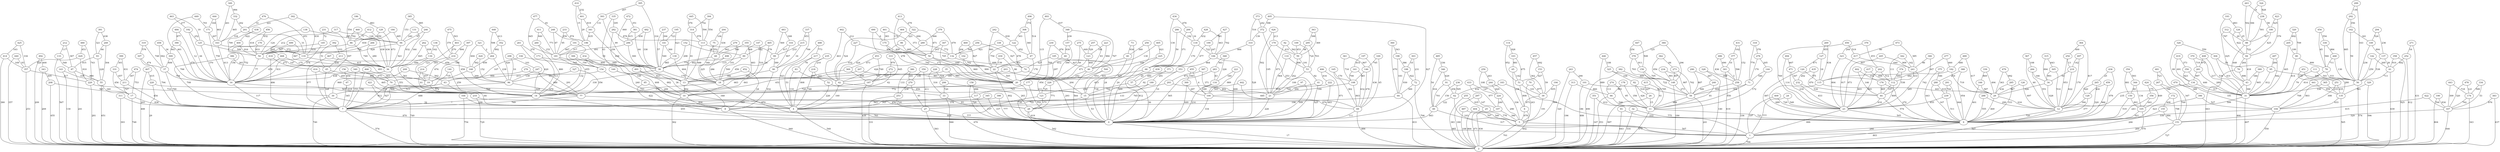 strict graph G {
0;
1;
2;
4;
5;
6;
7;
8;
9;
10;
11;
12;
13;
14;
15;
16;
17;
18;
19;
20;
21;
22;
23;
24;
25;
26;
27;
28;
29;
30;
31;
32;
33;
34;
35;
36;
37;
38;
39;
40;
41;
42;
43;
44;
45;
46;
47;
48;
49;
50;
51;
52;
53;
54;
55;
56;
57;
58;
59;
60;
61;
62;
63;
64;
65;
66;
67;
68;
69;
70;
71;
72;
73;
74;
75;
76;
77;
78;
79;
80;
81;
82;
83;
84;
85;
86;
87;
88;
89;
90;
91;
92;
93;
94;
95;
96;
97;
98;
99;
100;
101;
102;
103;
104;
105;
106;
107;
108;
109;
110;
111;
112;
113;
114;
115;
116;
117;
118;
119;
120;
121;
122;
123;
124;
125;
126;
127;
128;
129;
130;
131;
132;
133;
134;
135;
136;
137;
138;
139;
140;
141;
142;
143;
144;
145;
146;
147;
148;
149;
150;
151;
152;
153;
154;
155;
156;
157;
158;
159;
160;
161;
162;
163;
164;
165;
166;
167;
168;
169;
170;
171;
172;
173;
174;
175;
176;
177;
178;
179;
180;
181;
182;
183;
184;
185;
186;
187;
188;
189;
190;
191;
192;
193;
194;
195;
196;
197;
198;
199;
200;
201;
202;
203;
204;
205;
206;
207;
208;
209;
210;
211;
212;
213;
214;
215;
216;
217;
218;
219;
220;
221;
222;
223;
224;
225;
226;
227;
228;
229;
230;
231;
232;
233;
234;
235;
236;
237;
238;
239;
240;
241;
242;
243;
244;
245;
246;
247;
248;
249;
250;
251;
252;
253;
254;
255;
256;
257;
258;
259;
260;
261;
262;
263;
264;
265;
266;
267;
268;
269;
270;
271;
272;
273;
274;
275;
276;
277;
278;
279;
280;
281;
282;
283;
284;
285;
286;
287;
288;
289;
290;
291;
292;
293;
294;
295;
296;
297;
298;
299;
300;
301;
302;
303;
304;
305;
306;
307;
308;
309;
310;
311;
312;
313;
314;
315;
316;
317;
318;
319;
320;
321;
322;
323;
324;
325;
326;
327;
328;
329;
330;
331;
332;
333;
334;
335;
336;
337;
338;
339;
340;
341;
342;
343;
344;
345;
346;
347;
348;
349;
350;
351;
352;
353;
354;
355;
356;
357;
358;
359;
360;
361;
362;
363;
364;
365;
366;
367;
368;
369;
370;
371;
372;
373;
374;
375;
376;
377;
378;
379;
380;
381;
382;
383;
384;
385;
386;
387;
388;
389;
390;
391;
392;
393;
394;
395;
396;
397;
398;
399;
400;
401;
402;
403;
404;
405;
406;
407;
408;
409;
410;
411;
412;
413;
414;
415;
416;
417;
418;
419;
420;
421;
422;
423;
424;
425;
426;
427;
428;
429;
430;
431;
432;
433;
434;
435;
436;
437;
438;
439;
440;
441;
442;
443;
444;
445;
446;
447;
448;
449;
450;
451;
452;
453;
454;
455;
456;
457;
458;
459;
460;
461;
462;
463;
464;
465;
466;
467;
468;
469;
470;
471;
472;
473;
474;
475;
476;
477;
478;
479;
480;
481;
482;
483;
484;
485;
486;
487;
488;
489;
490;
491;
492;
493;
494;
495;
496;
497;
498;
499;
500;
4 -- 0 [label=848];
25 -- 5 [label=776];
453 -- 369 [label=473];
82 -- 26 [label=518];
347 -- 50 [label=203];
354 -- 150 [label=881];
331 -- 211 [label=457];
365 -- 104 [label=803];
430 -- 22 [label=139];
190 -- 2 [label=804];
102 -- 20 [label=999];
469 -- 102 [label=204];
477 -- 248 [label=81];
95 -- 56 [label=596];
153 -- 39 [label=59];
15 -- 4 [label=376];
182 -- 29 [label=719];
242 -- 122 [label=939];
275 -- 20 [label=59];
280 -- 239 [label=619];
403 -- 216 [label=270];
438 -- 400 [label=622];
144 -- 11 [label=172];
454 -- 78 [label=65];
262 -- 36 [label=845];
30 -- 4 [label=32];
36 -- 14 [label=551];
279 -- 48 [label=943];
315 -- 305 [label=643];
381 -- 296 [label=815];
10 -- 2 [label=362];
132 -- 74 [label=688];
386 -- 45 [label=261];
228 -- 206 [label=524];
33 -- 2 [label=946];
113 -- 99 [label=179];
425 -- 357 [label=334];
105 -- 9 [label=921];
175 -- 50 [label=409];
375 -- 280 [label=346];
263 -- 88 [label=502];
401 -- 196 [label=29];
401 -- 341 [label=819];
369 -- 187 [label=550];
476 -- 119 [label=651];
200 -- 68 [label=371];
292 -- 162 [label=356];
188 -- 72 [label=922];
466 -- 79 [label=363];
110 -- 53 [label=486];
40 -- 0 [label=738];
229 -- 30 [label=710];
129 -- 36 [label=673];
422 -- 167 [label=764];
134 -- 31 [label=317];
147 -- 89 [label=468];
299 -- 292 [label=136];
137 -- 56 [label=538];
305 -- 12 [label=514];
338 -- 74 [label=478];
337 -- 215 [label=651];
193 -- 124 [label=883];
74 -- 42 [label=185];
277 -- 182 [label=660];
157 -- 20 [label=390];
233 -- 196 [label=874];
353 -- 189 [label=291];
289 -- 42 [label=424];
174 -- 167 [label=762];
378 -- 159 [label=911];
165 -- 69 [label=362];
265 -- 128 [label=920];
237 -- 141 [label=394];
437 -- 23 [label=403];
297 -- 107 [label=147];
108 -- 69 [label=803];
421 -- 210 [label=359];
357 -- 229 [label=417];
159 -- 58 [label=722];
266 -- 36 [label=280];
94 -- 54 [label=828];
163 -- 119 [label=572];
271 -- 252 [label=16];
272 -- 10 [label=42];
243 -- 101 [label=290];
429 -- 357 [label=526];
445 -- 314 [label=376];
420 -- 96 [label=152];
5 -- 2 [label=701];
441 -- 104 [label=708];
476 -- 201 [label=14];
116 -- 100 [label=189];
474 -- 17 [label=753];
122 -- 22 [label=754];
26 -- 2 [label=997];
218 -- 4 [label=748];
126 -- 12 [label=697];
235 -- 218 [label=210];
478 -- 167 [label=320];
51 -- 6 [label=808];
457 -- 153 [label=692];
451 -- 251 [label=126];
358 -- 61 [label=910];
469 -- 22 [label=827];
253 -- 2 [label=331];
465 -- 89 [label=952];
396 -- 9 [label=623];
213 -- 45 [label=856];
290 -- 240 [label=267];
306 -- 4 [label=608];
281 -- 31 [label=280];
346 -- 49 [label=916];
406 -- 0 [label=871];
395 -- 393 [label=207];
61 -- 2 [label=639];
409 -- 1 [label=197];
69 -- 2 [label=484];
80 -- 31 [label=414];
148 -- 58 [label=273];
154 -- 63 [label=213];
181 -- 38 [label=940];
194 -- 5 [label=994];
107 -- 2 [label=830];
261 -- 173 [label=270];
120 -- 9 [label=487];
66 -- 2 [label=353];
296 -- 38 [label=300];
62 -- 1 [label=103];
363 -- 59 [label=369];
399 -- 331 [label=301];
495 -- 372 [label=398];
229 -- 2 [label=281];
325 -- 82 [label=106];
349 -- 163 [label=261];
241 -- 112 [label=433];
250 -- 0 [label=24];
167 -- 2 [label=646];
285 -- 29 [label=434];
187 -- 2 [label=459];
340 -- 79 [label=975];
499 -- 468 [label=695];
28 -- 2 [label=542];
436 -- 265 [label=25];
383 -- 167 [label=876];
29 -- 9 [label=469];
376 -- 202 [label=453];
47 -- 20 [label=178];
206 -- 33 [label=720];
431 -- 377 [label=102];
88 -- 84 [label=722];
300 -- 0 [label=449];
142 -- 56 [label=259];
96 -- 77 [label=676];
427 -- 106 [label=702];
211 -- 7 [label=454];
232 -- 23 [label=833];
92 -- 59 [label=562];
446 -- 11 [label=889];
482 -- 38 [label=338];
258 -- 2 [label=336];
203 -- 18 [label=745];
192 -- 16 [label=44];
224 -- 107 [label=240];
418 -- 7 [label=486];
382 -- 2 [label=490];
113 -- 13 [label=688];
138 -- 54 [label=124];
30 -- 2 [label=740];
149 -- 56 [label=236];
298 -- 247 [label=101];
410 -- 401 [label=232];
484 -- 390 [label=877];
114 -- 51 [label=952];
456 -- 54 [label=618];
117 -- 7 [label=549];
411 -- 181 [label=771];
338 -- 132 [label=921];
427 -- 199 [label=591];
489 -- 29 [label=417];
496 -- 308 [label=374];
492 -- 343 [label=400];
460 -- 86 [label=792];
7 -- 2 [label=574];
31 -- 12 [label=599];
48 -- 18 [label=225];
104 -- 9 [label=339];
361 -- 108 [label=716];
201 -- 119 [label=31];
252 -- 61 [label=842];
20 -- 0 [label=730];
162 -- 149 [label=341];
174 -- 2 [label=343];
220 -- 2 [label=29];
490 -- 175 [label=6];
433 -- 224 [label=147];
397 -- 19 [label=348];
115 -- 9 [label=689];
89 -- 38 [label=115];
136 -- 14 [label=658];
307 -- 37 [label=474];
253 -- 27 [label=724];
228 -- 33 [label=316];
494 -- 471 [label=667];
267 -- 151 [label=709];
376 -- 323 [label=244];
318 -- 71 [label=776];
114 -- 103 [label=928];
75 -- 18 [label=348];
86 -- 54 [label=618];
169 -- 146 [label=745];
251 -- 135 [label=635];
328 -- 2 [label=140];
335 -- 282 [label=185];
380 -- 253 [label=133];
111 -- 56 [label=541];
394 -- 113 [label=554];
173 -- 14 [label=513];
168 -- 96 [label=269];
112 -- 23 [label=809];
20 -- 14 [label=772];
296 -- 181 [label=491];
361 -- 146 [label=907];
366 -- 241 [label=96];
22 -- 0 [label=802];
481 -- 267 [label=723];
384 -- 378 [label=125];
5 -- 1 [label=507];
202 -- 23 [label=841];
279 -- 18 [label=101];
236 -- 62 [label=595];
146 -- 108 [label=345];
76 -- 43 [label=896];
486 -- 301 [label=490];
24 -- 23 [label=548];
317 -- 54 [label=212];
152 -- 38 [label=298];
101 -- 2 [label=488];
495 -- 0 [label=927];
90 -- 13 [label=102];
93 -- 55 [label=228];
421 -- 2 [label=749];
459 -- 9 [label=966];
265 -- 9 [label=320];
290 -- 58 [label=887];
145 -- 54 [label=547];
269 -- 115 [label=634];
0 -- 1 [label=985];
209 -- 30 [label=969];
255 -- 2 [label=383];
341 -- 196 [label=635];
360 -- 198 [label=543];
327 -- 77 [label=356];
431 -- 258 [label=152];
319 -- 37 [label=748];
412 -- 86 [label=71];
259 -- 244 [label=263];
19 -- 14 [label=572];
437 -- 112 [label=896];
161 -- 108 [label=700];
391 -- 249 [label=638];
500 -- 226 [label=653];
364 -- 12 [label=817];
243 -- 2 [label=320];
140 -- 19 [label=735];
417 -- 241 [label=640];
254 -- 219 [label=13];
267 -- 172 [label=786];
232 -- 44 [label=534];
327 -- 96 [label=607];
383 -- 2 [label=637];
368 -- 283 [label=563];
242 -- 22 [label=993];
330 -- 78 [label=584];
191 -- 14 [label=655];
348 -- 20 [label=767];
191 -- 181 [label=667];
487 -- 5 [label=767];
147 -- 18 [label=510];
287 -- 31 [label=842];
357 -- 2 [label=253];
386 -- 7 [label=708];
151 -- 1 [label=269];
480 -- 229 [label=743];
395 -- 38 [label=316];
324 -- 238 [label=928];
103 -- 65 [label=881];
49 -- 0 [label=843];
314 -- 13 [label=81];
285 -- 9 [label=333];
291 -- 9 [label=944];
44 -- 23 [label=418];
311 -- 7 [label=293];
358 -- 2 [label=925];
248 -- 196 [label=459];
435 -- 44 [label=870];
105 -- 2 [label=570];
68 -- 20 [label=525];
12 -- 2 [label=507];
97 -- 21 [label=766];
435 -- 232 [label=202];
259 -- 224 [label=108];
192 -- 125 [label=252];
467 -- 7 [label=977];
475 -- 216 [label=379];
106 -- 0 [label=609];
133 -- 2 [label=567];
38 -- 14 [label=330];
125 -- 16 [label=370];
85 -- 10 [label=289];
162 -- 56 [label=59];
283 -- 116 [label=63];
124 -- 88 [label=25];
146 -- 69 [label=478];
410 -- 196 [label=15];
108 -- 100 [label=199];
459 -- 128 [label=404];
170 -- 16 [label=752];
245 -- 241 [label=909];
67 -- 7 [label=345];
208 -- 17 [label=565];
23 -- 9 [label=505];
219 -- 12 [label=622];
65 -- 6 [label=238];
398 -- 4 [label=345];
367 -- 12 [label=60];
217 -- 83 [label=78];
202 -- 112 [label=512];
13 -- 10 [label=802];
314 -- 113 [label=978];
196 -- 181 [label=317];
388 -- 9 [label=954];
238 -- 180 [label=58];
302 -- 201 [label=221];
419 -- 134 [label=691];
73 -- 40 [label=934];
442 -- 69 [label=685];
497 -- 12 [label=179];
186 -- 86 [label=554];
439 -- 15 [label=615];
221 -- 116 [label=340];
226 -- 28 [label=771];
354 -- 344 [label=593];
74 -- 15 [label=204];
81 -- 2 [label=643];
223 -- 46 [label=984];
293 -- 21 [label=462];
54 -- 16 [label=77];
118 -- 106 [label=722];
393 -- 341 [label=131];
372 -- 0 [label=253];
274 -- 66 [label=113];
237 -- 38 [label=57];
301 -- 258 [label=3];
329 -- 2 [label=596];
460 -- 36 [label=438];
42 -- 4 [label=160];
416 -- 79 [label=245];
16 -- 7 [label=117];
199 -- 68 [label=477];
110 -- 21 [label=964];
9 -- 1 [label=244];
165 -- 108 [label=170];
217 -- 4 [label=53];
227 -- 132 [label=466];
61 -- 56 [label=713];
239 -- 23 [label=855];
277 -- 115 [label=247];
175 -- 20 [label=792];
342 -- 112 [label=111];
275 -- 123 [label=449];
413 -- 322 [label=279];
447 -- 378 [label=254];
129 -- 86 [label=659];
494 -- 23 [label=114];
126 -- 29 [label=927];
8 -- 0 [label=761];
141 -- 139 [label=300];
54 -- 36 [label=147];
468 -- 16 [label=459];
10 -- 8 [label=804];
58 -- 11 [label=884];
375 -- 9 [label=443];
88 -- 43 [label=448];
370 -- 31 [label=217];
135 -- 104 [label=633];
205 -- 80 [label=199];
81 -- 9 [label=222];
172 -- 151 [label=798];
158 -- 117 [label=896];
278 -- 71 [label=170];
131 -- 94 [label=240];
46 -- 0 [label=564];
333 -- 272 [label=979];
95 -- 31 [label=812];
219 -- 34 [label=50];
439 -- 57 [label=20];
14 -- 7 [label=7];
6 -- 5 [label=678];
266 -- 119 [label=768];
316 -- 90 [label=907];
248 -- 181 [label=87];
177 -- 0 [label=552];
385 -- 246 [label=985];
493 -- 20 [label=115];
350 -- 31 [label=446];
334 -- 174 [label=599];
313 -- 66 [label=860];
355 -- 18 [label=483];
388 -- 280 [label=219];
13 -- 8 [label=348];
150 -- 105 [label=801];
339 -- 29 [label=494];
417 -- 23 [label=917];
50 -- 22 [label=646];
216 -- 214 [label=393];
400 -- 54 [label=916];
109 -- 53 [label=724];
424 -- 356 [label=175];
483 -- 316 [label=308];
11 -- 9 [label=721];
227 -- 42 [label=632];
371 -- 15 [label=92];
161 -- 69 [label=632];
206 -- 28 [label=283];
412 -- 36 [label=636];
347 -- 22 [label=745];
400 -- 16 [label=156];
404 -- 2 [label=864];
477 -- 181 [label=845];
260 -- 181 [label=153];
39 -- 6 [label=871];
473 -- 417 [label=80];
133 -- 87 [label=548];
85 -- 8 [label=422];
343 -- 208 [label=495];
339 -- 166 [label=869];
181 -- 14 [label=132];
319 -- 307 [label=576];
405 -- 225 [label=621];
201 -- 163 [label=334];
207 -- 20 [label=961];
369 -- 10 [label=663];
407 -- 2 [label=488];
215 -- 90 [label=16];
387 -- 21 [label=371];
444 -- 171 [label=164];
322 -- 98 [label=221];
244 -- 5 [label=336];
160 -- 10 [label=240];
17 -- 2 [label=748];
57 -- 0 [label=36];
484 -- 16 [label=12];
371 -- 57 [label=480];
169 -- 69 [label=45];
333 -- 187 [label=645];
136 -- 130 [label=162];
255 -- 25 [label=935];
211 -- 17 [label=707];
83 -- 4 [label=110];
76 -- 2 [label=643];
252 -- 2 [label=812];
240 -- 58 [label=500];
87 -- 2 [label=241];
262 -- 130 [label=939];
298 -- 96 [label=10];
344 -- 105 [label=134];
221 -- 100 [label=989];
404 -- 5 [label=540];
438 -- 54 [label=799];
210 -- 2 [label=729];
443 -- 174 [label=718];
196 -- 38 [label=58];
79 -- 7 [label=912];
100 -- 69 [label=870];
416 -- 7 [label=111];
394 -- 314 [label=752];
195 -- 141 [label=723];
434 -- 200 [label=676];
368 -- 116 [label=226];
426 -- 21 [label=502];
402 -- 44 [label=146];
470 -- 104 [label=181];
441 -- 135 [label=959];
286 -- 68 [label=50];
38 -- 18 [label=178];
312 -- 88 [label=20];
284 -- 34 [label=166];
300 -- 100 [label=297];
149 -- 137 [label=894];
403 -- 19 [label=123];
64 -- 2 [label=833];
135 -- 2 [label=565];
230 -- 60 [label=876];
359 -- 270 [label=196];
466 -- 7 [label=356];
189 -- 121 [label=230];
402 -- 176 [label=332];
35 -- 20 [label=941];
58 -- 2 [label=241];
446 -- 325 [label=108];
164 -- 2 [label=754];
163 -- 16 [label=613];
204 -- 75 [label=104];
223 -- 123 [label=191];
24 -- 1 [label=777];
97 -- 0 [label=509];
432 -- 154 [label=733];
449 -- 171 [label=701];
380 -- 270 [label=241];
387 -- 293 [label=872];
440 -- 357 [label=93];
295 -- 53 [label=703];
29 -- 12 [label=616];
316 -- 99 [label=417];
119 -- 36 [label=415];
99 -- 13 [label=650];
373 -- 310 [label=516];
471 -- 232 [label=347];
34 -- 12 [label=628];
321 -- 264 [label=2];
144 -- 71 [label=540];
159 -- 148 [label=705];
1 -- 2 [label=704];
390 -- 309 [label=843];
485 -- 346 [label=336];
189 -- 28 [label=765];
373 -- 372 [label=242];
98 -- 50 [label=685];
21 -- 0 [label=226];
270 -- 27 [label=81];
91 -- 49 [label=701];
183 -- 1 [label=186];
288 -- 9 [label=555];
423 -- 84 [label=379];
324 -- 88 [label=306];
308 -- 47 [label=360];
322 -- 50 [label=671];
309 -- 37 [label=606];
292 -- 56 [label=885];
32 -- 9 [label=775];
233 -- 181 [label=95];
200 -- 118 [label=16];
171 -- 163 [label=207];
26 -- 11 [label=15];
172 -- 155 [label=408];
125 -- 119 [label=599];
489 -- 182 [label=680];
413 -- 50 [label=174];
360 -- 64 [label=670];
444 -- 163 [label=463];
46 -- 20 [label=242];
407 -- 220 [label=615];
84 -- 76 [label=264];
408 -- 281 [label=872];
320 -- 80 [label=709];
303 -- 72 [label=231];
408 -- 31 [label=530];
141 -- 38 [label=549];
207 -- 14 [label=841];
107 -- 5 [label=390];
178 -- 66 [label=851];
464 -- 289 [label=694];
467 -- 168 [label=658];
48 -- 38 [label=778];
498 -- 38 [label=842];
483 -- 99 [label=569];
351 -- 11 [label=612];
419 -- 350 [label=373];
68 -- 0 [label=812];
278 -- 144 [label=205];
308 -- 122 [label=303];
391 -- 93 [label=321];
197 -- 69 [label=436];
14 -- 0 [label=655];
120 -- 115 [label=775];
294 -- 149 [label=524];
18 -- 14 [label=370];
288 -- 12 [label=290];
364 -- 254 [label=400];
370 -- 281 [label=719];
19 -- 7 [label=927];
270 -- 253 [label=238];
362 -- 148 [label=856];
367 -- 284 [label=108];
100 -- 0 [label=334];
295 -- 59 [label=88];
25 -- 2 [label=471];
156 -- 14 [label=465];
194 -- 39 [label=655];
60 -- 20 [label=297];
353 -- 28 [label=10];
448 -- 352 [label=613];
393 -- 38 [label=99];
264 -- 168 [label=659];
51 -- 39 [label=101];
250 -- 40 [label=369];
82 -- 11 [label=426];
384 -- 148 [label=296];
462 -- 227 [label=212];
284 -- 12 [label=551];
17 -- 7 [label=836];
9 -- 2 [label=803];
457 -- 39 [label=362];
230 -- 20 [label=769];
309 -- 16 [label=706];
167 -- 151 [label=329];
236 -- 49 [label=150];
264 -- 96 [label=238];
350 -- 134 [label=923];
225 -- 0 [label=269];
128 -- 12 [label=394];
37 -- 16 [label=764];
155 -- 151 [label=684];
245 -- 23 [label=873];
414 -- 2 [label=380];
490 -- 20 [label=278];
91 -- 62 [label=458];
464 -- 42 [label=524];
463 -- 192 [label=277];
15 -- 0 [label=53];
345 -- 8 [label=563];
45 -- 7 [label=348];
399 -- 211 [label=831];
64 -- 27 [label=196];
447 -- 159 [label=508];
52 -- 4 [label=226];
143 -- 2 [label=130];
173 -- 38 [label=894];
468 -- 36 [label=175];
344 -- 150 [label=69];
180 -- 88 [label=817];
280 -- 9 [label=167];
238 -- 88 [label=501];
424 -- 105 [label=649];
36 -- 16 [label=438];
218 -- 52 [label=241];
118 -- 68 [label=170];
273 -- 148 [label=497];
271 -- 2 [label=431];
145 -- 16 [label=374];
334 -- 167 [label=53];
432 -- 4 [label=38];
156 -- 67 [label=654];
328 -- 258 [label=968];
348 -- 157 [label=239];
224 -- 5 [label=290];
390 -- 16 [label=479];
363 -- 295 [label=398];
315 -- 34 [label=894];
103 -- 51 [label=675];
493 -- 348 [label=637];
341 -- 38 [label=256];
70 -- 5 [label=243];
209 -- 63 [label=562];
356 -- 9 [label=243];
222 -- 15 [label=816];
302 -- 119 [label=418];
317 -- 94 [label=126];
244 -- 224 [label=829];
372 -- 310 [label=139];
454 -- 330 [label=554];
472 -- 296 [label=660];
204 -- 48 [label=436];
461 -- 50 [label=373];
130 -- 36 [label=446];
56 -- 31 [label=338];
109 -- 59 [label=453];
323 -- 202 [label=807];
379 -- 289 [label=666];
256 -- 132 [label=500];
63 -- 4 [label=64];
256 -- 74 [label=927];
301 -- 2 [label=619];
214 -- 14 [label=61];
473 -- 241 [label=385];
93 -- 87 [label=915];
378 -- 148 [label=793];
90 -- 8 [label=932];
282 -- 13 [label=634];
94 -- 36 [label=921];
365 -- 135 [label=219];
429 -- 229 [label=910];
420 -- 168 [label=562];
452 -- 13 [label=386];
166 -- 9 [label=401];
101 -- 58 [label=923];
205 -- 31 [label=465];
377 -- 258 [label=596];
423 -- 180 [label=425];
320 -- 205 [label=492];
131 -- 36 [label=832];
67 -- 14 [label=618];
7 -- 0 [label=870];
132 -- 42 [label=426];
16 -- 14 [label=565];
134 -- 12 [label=235];
127 -- 115 [label=18];
389 -- 43 [label=346];
21 -- 4 [label=722];
117 -- 0 [label=137];
130 -- 14 [label=561];
183 -- 62 [label=432];
83 -- 42 [label=495];
268 -- 56 [label=130];
171 -- 16 [label=758];
31 -- 2 [label=607];
72 -- 2 [label=706];
98 -- 20 [label=172];
190 -- 167 [label=834];
286 -- 118 [label=192];
430 -- 20 [label=86];
40 -- 22 [label=612];
56 -- 2 [label=574];
222 -- 0 [label=483];
332 -- 201 [label=202];
362 -- 273 [label=84];
123 -- 20 [label=471];
32 -- 2 [label=316];
448 -- 264 [label=598];
263 -- 238 [label=8];
389 -- 31 [label=905];
87 -- 55 [label=900];
177 -- 117 [label=743];
482 -- 296 [label=450];
57 -- 15 [label=792];
112 -- 44 [label=197];
199 -- 106 [label=247];
212 -- 133 [label=117];
318 -- 278 [label=378];
261 -- 14 [label=420];
35 -- 14 [label=651];
84 -- 43 [label=418];
249 -- 55 [label=304];
488 -- 4 [label=623];
307 -- 7 [label=794];
246 -- 36 [label=344];
312 -- 43 [label=625];
345 -- 0 [label=337];
71 -- 11 [label=550];
377 -- 301 [label=10];
422 -- 151 [label=615];
170 -- 54 [label=833];
434 -- 68 [label=130];
247 -- 96 [label=139];
53 -- 21 [label=100];
246 -- 94 [label=47];
188 -- 64 [label=930];
325 -- 11 [label=795];
425 -- 414 [label=163];
71 -- 58 [label=308];
500 -- 121 [label=954];
411 -- 260 [label=940];
287 -- 95 [label=284];
269 -- 127 [label=855];
356 -- 105 [label=641];
488 -- 217 [label=773];
257 -- 46 [label=83];
321 -- 168 [label=604];
310 -- 106 [label=866];
294 -- 137 [label=236];
210 -- 28 [label=456];
313 -- 2 [label=196];
28 -- 0 [label=619];
60 -- 46 [label=827];
306 -- 154 [label=750];
374 -- 44 [label=538];
96 -- 7 [label=688];
78 -- 56 [label=333];
397 -- 216 [label=894];
281 -- 134 [label=997];
43 -- 2 [label=466];
310 -- 0 [label=528];
234 -- 58 [label=987];
150 -- 9 [label=519];
27 -- 0 [label=777];
461 -- 175 [label=383];
272 -- 187 [label=447];
106 -- 68 [label=864];
43 -- 31 [label=390];
99 -- 90 [label=389];
247 -- 77 [label=448];
78 -- 31 [label=814];
481 -- 151 [label=347];
442 -- 100 [label=593];
139 -- 38 [label=985];
415 -- 26 [label=227];
42 -- 15 [label=113];
249 -- 93 [label=66];
59 -- 21 [label=242];
153 -- 51 [label=627];
225 -- 46 [label=169];
276 -- 79 [label=999];
305 -- 34 [label=993];
346 -- 91 [label=629];
406 -- 222 [label=416];
455 -- 300 [label=340];
39 -- 5 [label=191];
73 -- 0 [label=24];
257 -- 123 [label=529];
276 -- 77 [label=291];
148 -- 2 [label=184];
176 -- 9 [label=270];
111 -- 31 [label=79];
465 -- 18 [label=24];
72 -- 64 [label=300];
128 -- 9 [label=377];
458 -- 37 [label=942];
326 -- 31 [label=89];
4 -- 2 [label=540];
154 -- 4 [label=793];
359 -- 27 [label=411];
240 -- 11 [label=81];
297 -- 2 [label=180];
498 -- 18 [label=286];
41 -- 0 [label=525];
121 -- 28 [label=171];
492 -- 2 [label=209];
235 -- 4 [label=808];
157 -- 60 [label=939];
453 -- 187 [label=749];
289 -- 132 [label=772];
158 -- 0 [label=720];
176 -- 44 [label=665];
18 -- 0 [label=473];
75 -- 48 [label=552];
168 -- 7 [label=866];
66 -- 11 [label=546];
414 -- 357 [label=169];
449 -- 16 [label=461];
34 -- 29 [label=926];
216 -- 19 [label=674];
352 -- 264 [label=892];
396 -- 104 [label=527];
463 -- 125 [label=19];
486 -- 258 [label=836];
193 -- 84 [label=787];
65 -- 51 [label=142];
139 -- 18 [label=604];
299 -- 56 [label=163];
80 -- 78 [label=899];
336 -- 63 [label=107];
70 -- 39 [label=877];
123 -- 46 [label=460];
323 -- 23 [label=804];
304 -- 95 [label=59];
340 -- 7 [label=153];
415 -- 11 [label=41];
426 -- 179 [label=213];
440 -- 2 [label=357];
198 -- 64 [label=183];
8 -- 2 [label=940];
331 -- 17 [label=456];
336 -- 154 [label=745];
458 -- 309 [label=34];
491 -- 10 [label=882];
445 -- 113 [label=594];
304 -- 31 [label=431];
436 -- 9 [label=878];
178 -- 11 [label=356];
451 -- 135 [label=280];
381 -- 38 [label=64];
283 -- 0 [label=565];
392 -- 213 [label=333];
450 -- 23 [label=769];
452 -- 8 [label=24];
428 -- 106 [label=463];
487 -- 2 [label=108];
55 -- 2 [label=651];
291 -- 239 [label=744];
241 -- 23 [label=285];
52 -- 15 [label=856];
282 -- 113 [label=878];
213 -- 19 [label=493];
166 -- 29 [label=587];
143 -- 55 [label=339];
121 -- 2 [label=670];
215 -- 99 [label=233];
119 -- 16 [label=831];
104 -- 2 [label=550];
164 -- 8 [label=299];
86 -- 36 [label=749];
116 -- 0 [label=214];
231 -- 16 [label=397];
462 -- 42 [label=463];
137 -- 61 [label=26];
33 -- 28 [label=93];
55 -- 17 [label=340];
273 -- 58 [label=702];
480 -- 429 [label=453];
474 -- 211 [label=307];
239 -- 9 [label=511];
49 -- 1 [label=317];
184 -- 94 [label=485];
79 -- 77 [label=769];
352 -- 96 [label=620];
456 -- 170 [label=832];
479 -- 29 [label=363];
260 -- 14 [label=880];
491 -- 13 [label=823];
251 -- 104 [label=308];
59 -- 53 [label=191];
102 -- 22 [label=782];
398 -- 0 [label=777];
450 -- 417 [label=519];
303 -- 188 [label=10];
214 -- 19 [label=457];
479 -- 285 [label=992];
443 -- 167 [label=309];
197 -- 161 [label=814];
185 -- 15 [label=905];
140 -- 14 [label=259];
184 -- 54 [label=830];
379 -- 132 [label=679];
268 -- 78 [label=711];
155 -- 1 [label=266];
455 -- 100 [label=4];
185 -- 74 [label=627];
405 -- 46 [label=130];
409 -- 23 [label=720];
330 -- 268 [label=984];
142 -- 61 [label=269];
23 -- 1 [label=999];
355 -- 48 [label=580];
392 -- 45 [label=51];
433 -- 107 [label=977];
203 -- 0 [label=293];
231 -- 145 [label=72];
212 -- 87 [label=367];
335 -- 13 [label=43];
475 -- 403 [label=503];
12 -- 9 [label=720];
496 -- 47 [label=514];
195 -- 139 [label=623];
198 -- 188 [label=386];
44 -- 9 [label=574];
234 -- 148 [label=991];
179 -- 59 [label=433];
349 -- 332 [label=984];
485 -- 49 [label=54];
69 -- 0 [label=111];
220 -- 33 [label=629];
351 -- 2 [label=167];
124 -- 84 [label=822];
77 -- 0 [label=821];
182 -- 115 [label=682];
274 -- 11 [label=95];
293 -- 4 [label=133];
0 -- 2 [label=17];
337 -- 90 [label=706];
428 -- 118 [label=432];
6 -- 2 [label=802];
208 -- 2 [label=455];
329 -- 135 [label=501];
179 -- 21 [label=195];
385 -- 94 [label=153];
418 -- 416 [label=273];
152 -- 89 [label=24];
92 -- 21 [label=873];
472 -- 381 [label=351];
326 -- 304 [label=550];
254 -- 12 [label=953];
382 -- 148 [label=889];
366 -- 23 [label=742];
258 -- 58 [label=609];
37 -- 7 [label=790];
45 -- 19 [label=482];
77 -- 7 [label=769];
151 -- 2 [label=727];
187 -- 10 [label=720];
50 -- 20 [label=960];
122 -- 47 [label=652];
471 -- 23 [label=218];
127 -- 120 [label=471];
53 -- 41 [label=92];
27 -- 2 [label=583];
22 -- 20 [label=545];
63 -- 30 [label=513];
226 -- 121 [label=725];
499 -- 36 [label=847];
115 -- 29 [label=643];
138 -- 94 [label=265];
311 -- 2 [label=393];
342 -- 241 [label=162];
11 -- 2 [label=970];
47 -- 22 [label=951];
186 -- 129 [label=883];
89 -- 18 [label=500];
180 -- 84 [label=425];
343 -- 2 [label=269];
374 -- 112 [label=689];
470 -- 396 [label=389];
478 -- 174 [label=121];
497 -- 219 [label=142];
41 -- 21 [label=290];
332 -- 163 [label=465];
160 -- 85 [label=149];
62 -- 49 [label=122];
}
